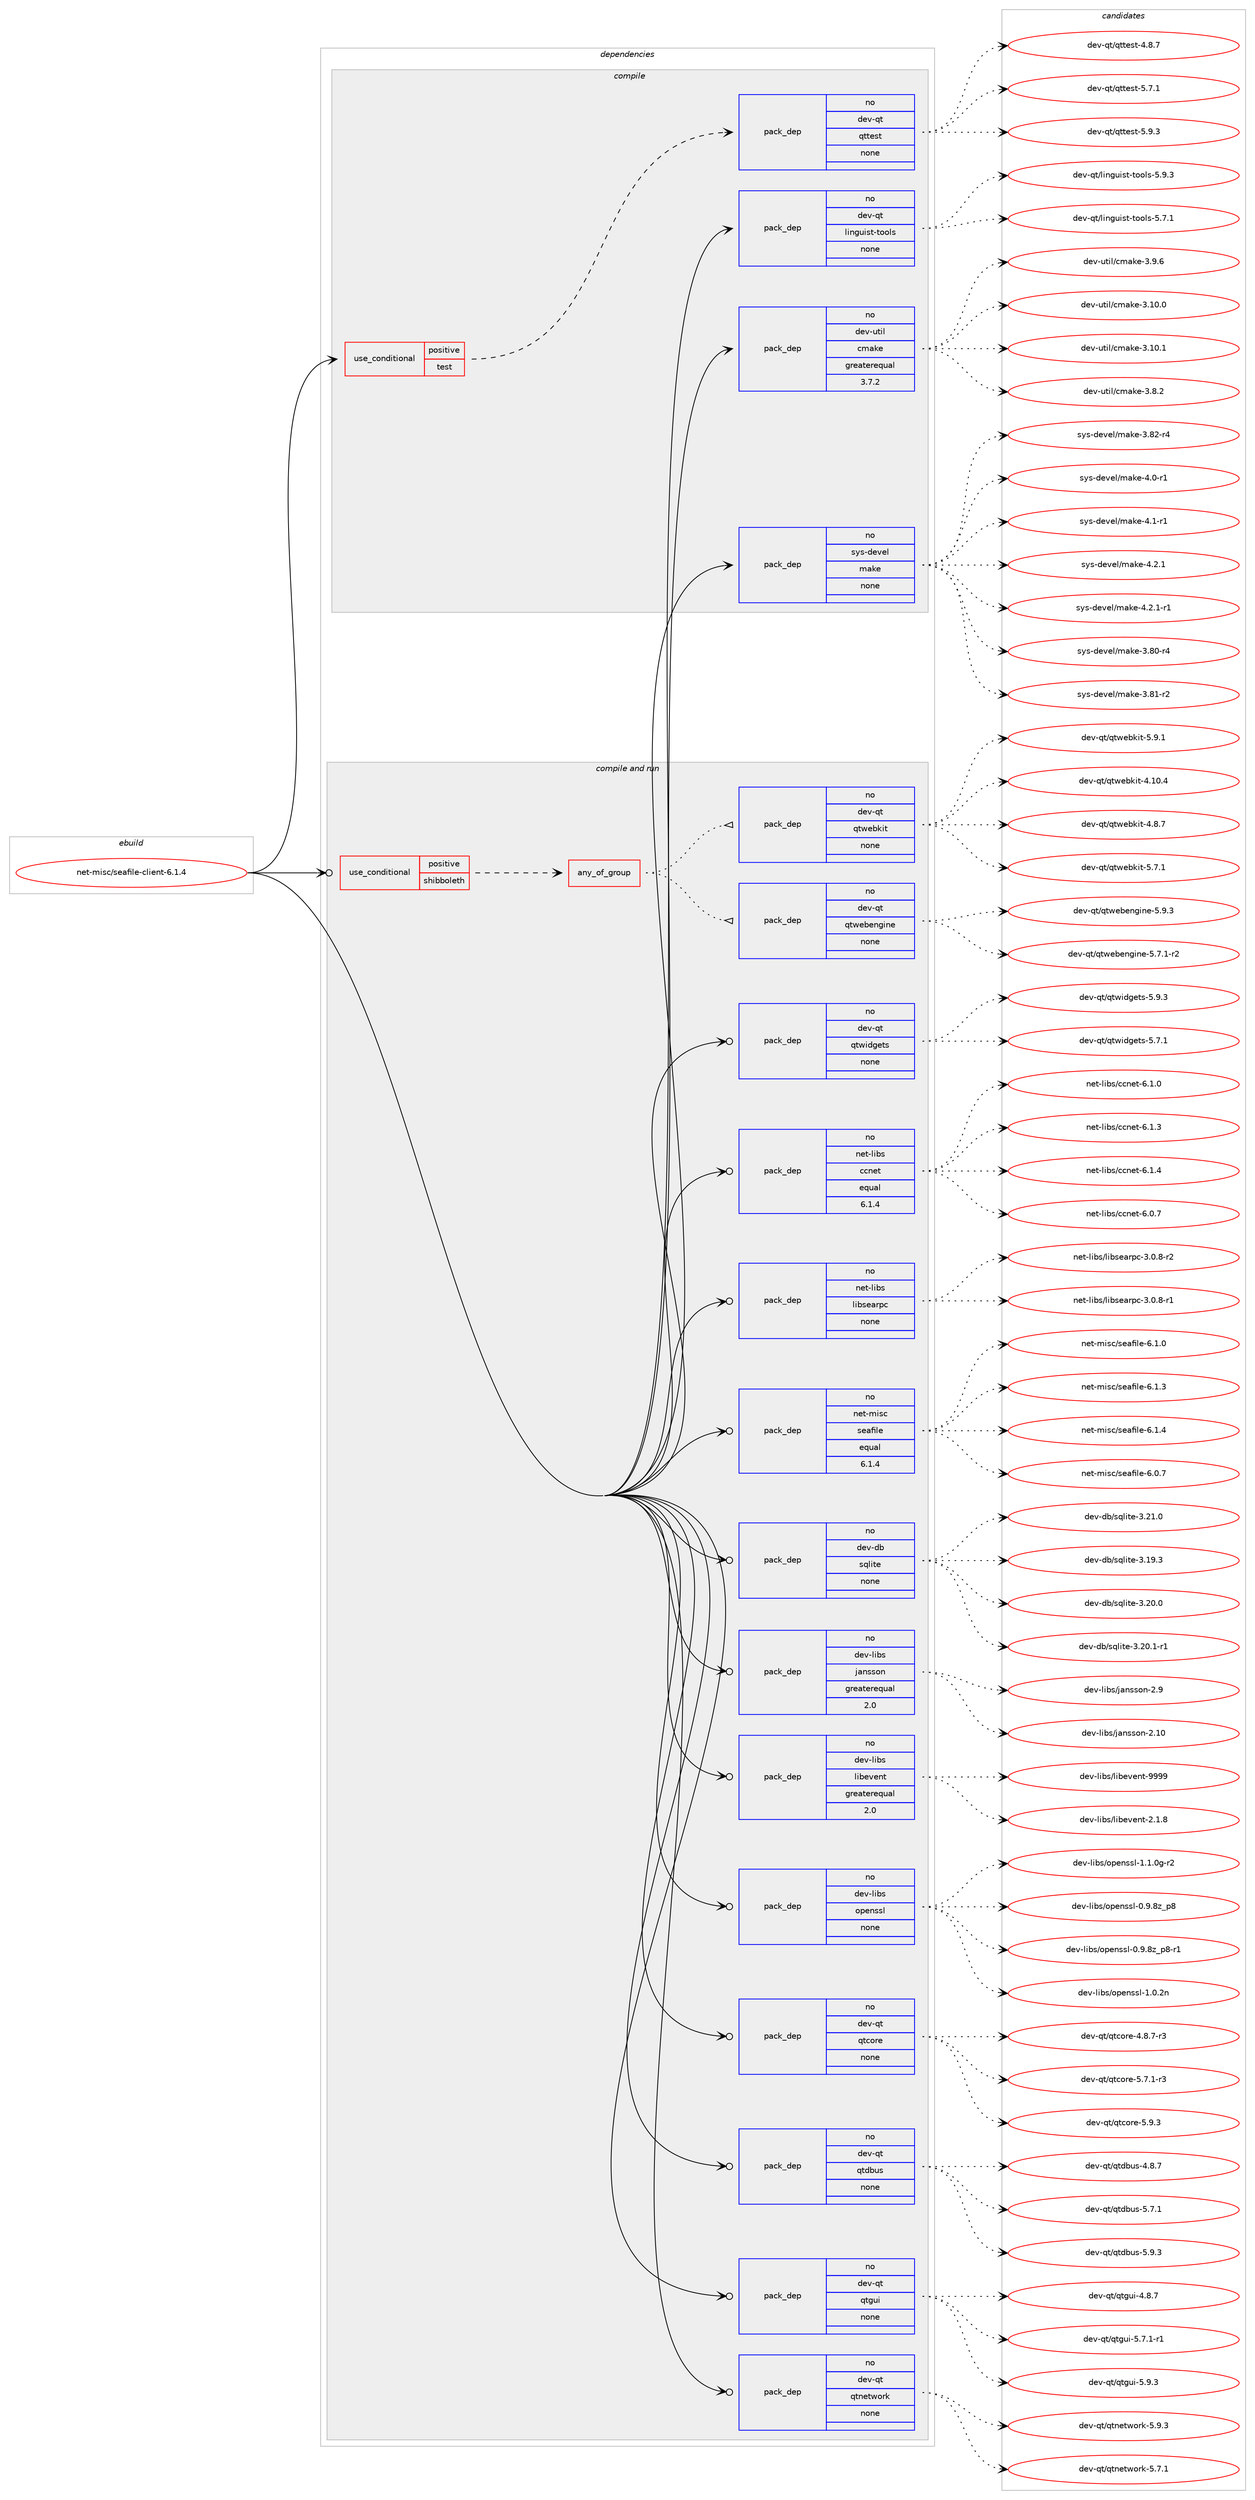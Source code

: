 digraph prolog {

# *************
# Graph options
# *************

newrank=true;
concentrate=true;
compound=true;
graph [rankdir=LR,fontname=Helvetica,fontsize=10,ranksep=1.5];#, ranksep=2.5, nodesep=0.2];
edge  [arrowhead=vee];
node  [fontname=Helvetica,fontsize=10];

# **********
# The ebuild
# **********

subgraph cluster_leftcol {
color=gray;
rank=same;
label=<<i>ebuild</i>>;
id [label="net-misc/seafile-client-6.1.4", color=red, width=4, href="../net-misc/seafile-client-6.1.4.svg"];
}

# ****************
# The dependencies
# ****************

subgraph cluster_midcol {
color=gray;
label=<<i>dependencies</i>>;
subgraph cluster_compile {
fillcolor="#eeeeee";
style=filled;
label=<<i>compile</i>>;
subgraph cond277 {
dependency935 [label=<<TABLE BORDER="0" CELLBORDER="1" CELLSPACING="0" CELLPADDING="4"><TR><TD ROWSPAN="3" CELLPADDING="10">use_conditional</TD></TR><TR><TD>positive</TD></TR><TR><TD>test</TD></TR></TABLE>>, shape=none, color=red];
subgraph pack636 {
dependency936 [label=<<TABLE BORDER="0" CELLBORDER="1" CELLSPACING="0" CELLPADDING="4" WIDTH="220"><TR><TD ROWSPAN="6" CELLPADDING="30">pack_dep</TD></TR><TR><TD WIDTH="110">no</TD></TR><TR><TD>dev-qt</TD></TR><TR><TD>qttest</TD></TR><TR><TD>none</TD></TR><TR><TD></TD></TR></TABLE>>, shape=none, color=blue];
}
dependency935:e -> dependency936:w [weight=20,style="dashed",arrowhead="vee"];
}
id:e -> dependency935:w [weight=20,style="solid",arrowhead="vee"];
subgraph pack637 {
dependency937 [label=<<TABLE BORDER="0" CELLBORDER="1" CELLSPACING="0" CELLPADDING="4" WIDTH="220"><TR><TD ROWSPAN="6" CELLPADDING="30">pack_dep</TD></TR><TR><TD WIDTH="110">no</TD></TR><TR><TD>dev-qt</TD></TR><TR><TD>linguist-tools</TD></TR><TR><TD>none</TD></TR><TR><TD></TD></TR></TABLE>>, shape=none, color=blue];
}
id:e -> dependency937:w [weight=20,style="solid",arrowhead="vee"];
subgraph pack638 {
dependency938 [label=<<TABLE BORDER="0" CELLBORDER="1" CELLSPACING="0" CELLPADDING="4" WIDTH="220"><TR><TD ROWSPAN="6" CELLPADDING="30">pack_dep</TD></TR><TR><TD WIDTH="110">no</TD></TR><TR><TD>dev-util</TD></TR><TR><TD>cmake</TD></TR><TR><TD>greaterequal</TD></TR><TR><TD>3.7.2</TD></TR></TABLE>>, shape=none, color=blue];
}
id:e -> dependency938:w [weight=20,style="solid",arrowhead="vee"];
subgraph pack639 {
dependency939 [label=<<TABLE BORDER="0" CELLBORDER="1" CELLSPACING="0" CELLPADDING="4" WIDTH="220"><TR><TD ROWSPAN="6" CELLPADDING="30">pack_dep</TD></TR><TR><TD WIDTH="110">no</TD></TR><TR><TD>sys-devel</TD></TR><TR><TD>make</TD></TR><TR><TD>none</TD></TR><TR><TD></TD></TR></TABLE>>, shape=none, color=blue];
}
id:e -> dependency939:w [weight=20,style="solid",arrowhead="vee"];
}
subgraph cluster_compileandrun {
fillcolor="#eeeeee";
style=filled;
label=<<i>compile and run</i>>;
subgraph cond278 {
dependency940 [label=<<TABLE BORDER="0" CELLBORDER="1" CELLSPACING="0" CELLPADDING="4"><TR><TD ROWSPAN="3" CELLPADDING="10">use_conditional</TD></TR><TR><TD>positive</TD></TR><TR><TD>shibboleth</TD></TR></TABLE>>, shape=none, color=red];
subgraph any23 {
dependency941 [label=<<TABLE BORDER="0" CELLBORDER="1" CELLSPACING="0" CELLPADDING="4"><TR><TD CELLPADDING="10">any_of_group</TD></TR></TABLE>>, shape=none, color=red];subgraph pack640 {
dependency942 [label=<<TABLE BORDER="0" CELLBORDER="1" CELLSPACING="0" CELLPADDING="4" WIDTH="220"><TR><TD ROWSPAN="6" CELLPADDING="30">pack_dep</TD></TR><TR><TD WIDTH="110">no</TD></TR><TR><TD>dev-qt</TD></TR><TR><TD>qtwebengine</TD></TR><TR><TD>none</TD></TR><TR><TD></TD></TR></TABLE>>, shape=none, color=blue];
}
dependency941:e -> dependency942:w [weight=20,style="dotted",arrowhead="oinv"];
subgraph pack641 {
dependency943 [label=<<TABLE BORDER="0" CELLBORDER="1" CELLSPACING="0" CELLPADDING="4" WIDTH="220"><TR><TD ROWSPAN="6" CELLPADDING="30">pack_dep</TD></TR><TR><TD WIDTH="110">no</TD></TR><TR><TD>dev-qt</TD></TR><TR><TD>qtwebkit</TD></TR><TR><TD>none</TD></TR><TR><TD></TD></TR></TABLE>>, shape=none, color=blue];
}
dependency941:e -> dependency943:w [weight=20,style="dotted",arrowhead="oinv"];
}
dependency940:e -> dependency941:w [weight=20,style="dashed",arrowhead="vee"];
}
id:e -> dependency940:w [weight=20,style="solid",arrowhead="odotvee"];
subgraph pack642 {
dependency944 [label=<<TABLE BORDER="0" CELLBORDER="1" CELLSPACING="0" CELLPADDING="4" WIDTH="220"><TR><TD ROWSPAN="6" CELLPADDING="30">pack_dep</TD></TR><TR><TD WIDTH="110">no</TD></TR><TR><TD>dev-db</TD></TR><TR><TD>sqlite</TD></TR><TR><TD>none</TD></TR><TR><TD></TD></TR></TABLE>>, shape=none, color=blue];
}
id:e -> dependency944:w [weight=20,style="solid",arrowhead="odotvee"];
subgraph pack643 {
dependency945 [label=<<TABLE BORDER="0" CELLBORDER="1" CELLSPACING="0" CELLPADDING="4" WIDTH="220"><TR><TD ROWSPAN="6" CELLPADDING="30">pack_dep</TD></TR><TR><TD WIDTH="110">no</TD></TR><TR><TD>dev-libs</TD></TR><TR><TD>jansson</TD></TR><TR><TD>greaterequal</TD></TR><TR><TD>2.0</TD></TR></TABLE>>, shape=none, color=blue];
}
id:e -> dependency945:w [weight=20,style="solid",arrowhead="odotvee"];
subgraph pack644 {
dependency946 [label=<<TABLE BORDER="0" CELLBORDER="1" CELLSPACING="0" CELLPADDING="4" WIDTH="220"><TR><TD ROWSPAN="6" CELLPADDING="30">pack_dep</TD></TR><TR><TD WIDTH="110">no</TD></TR><TR><TD>dev-libs</TD></TR><TR><TD>libevent</TD></TR><TR><TD>greaterequal</TD></TR><TR><TD>2.0</TD></TR></TABLE>>, shape=none, color=blue];
}
id:e -> dependency946:w [weight=20,style="solid",arrowhead="odotvee"];
subgraph pack645 {
dependency947 [label=<<TABLE BORDER="0" CELLBORDER="1" CELLSPACING="0" CELLPADDING="4" WIDTH="220"><TR><TD ROWSPAN="6" CELLPADDING="30">pack_dep</TD></TR><TR><TD WIDTH="110">no</TD></TR><TR><TD>dev-libs</TD></TR><TR><TD>openssl</TD></TR><TR><TD>none</TD></TR><TR><TD></TD></TR></TABLE>>, shape=none, color=blue];
}
id:e -> dependency947:w [weight=20,style="solid",arrowhead="odotvee"];
subgraph pack646 {
dependency948 [label=<<TABLE BORDER="0" CELLBORDER="1" CELLSPACING="0" CELLPADDING="4" WIDTH="220"><TR><TD ROWSPAN="6" CELLPADDING="30">pack_dep</TD></TR><TR><TD WIDTH="110">no</TD></TR><TR><TD>dev-qt</TD></TR><TR><TD>qtcore</TD></TR><TR><TD>none</TD></TR><TR><TD></TD></TR></TABLE>>, shape=none, color=blue];
}
id:e -> dependency948:w [weight=20,style="solid",arrowhead="odotvee"];
subgraph pack647 {
dependency949 [label=<<TABLE BORDER="0" CELLBORDER="1" CELLSPACING="0" CELLPADDING="4" WIDTH="220"><TR><TD ROWSPAN="6" CELLPADDING="30">pack_dep</TD></TR><TR><TD WIDTH="110">no</TD></TR><TR><TD>dev-qt</TD></TR><TR><TD>qtdbus</TD></TR><TR><TD>none</TD></TR><TR><TD></TD></TR></TABLE>>, shape=none, color=blue];
}
id:e -> dependency949:w [weight=20,style="solid",arrowhead="odotvee"];
subgraph pack648 {
dependency950 [label=<<TABLE BORDER="0" CELLBORDER="1" CELLSPACING="0" CELLPADDING="4" WIDTH="220"><TR><TD ROWSPAN="6" CELLPADDING="30">pack_dep</TD></TR><TR><TD WIDTH="110">no</TD></TR><TR><TD>dev-qt</TD></TR><TR><TD>qtgui</TD></TR><TR><TD>none</TD></TR><TR><TD></TD></TR></TABLE>>, shape=none, color=blue];
}
id:e -> dependency950:w [weight=20,style="solid",arrowhead="odotvee"];
subgraph pack649 {
dependency951 [label=<<TABLE BORDER="0" CELLBORDER="1" CELLSPACING="0" CELLPADDING="4" WIDTH="220"><TR><TD ROWSPAN="6" CELLPADDING="30">pack_dep</TD></TR><TR><TD WIDTH="110">no</TD></TR><TR><TD>dev-qt</TD></TR><TR><TD>qtnetwork</TD></TR><TR><TD>none</TD></TR><TR><TD></TD></TR></TABLE>>, shape=none, color=blue];
}
id:e -> dependency951:w [weight=20,style="solid",arrowhead="odotvee"];
subgraph pack650 {
dependency952 [label=<<TABLE BORDER="0" CELLBORDER="1" CELLSPACING="0" CELLPADDING="4" WIDTH="220"><TR><TD ROWSPAN="6" CELLPADDING="30">pack_dep</TD></TR><TR><TD WIDTH="110">no</TD></TR><TR><TD>dev-qt</TD></TR><TR><TD>qtwidgets</TD></TR><TR><TD>none</TD></TR><TR><TD></TD></TR></TABLE>>, shape=none, color=blue];
}
id:e -> dependency952:w [weight=20,style="solid",arrowhead="odotvee"];
subgraph pack651 {
dependency953 [label=<<TABLE BORDER="0" CELLBORDER="1" CELLSPACING="0" CELLPADDING="4" WIDTH="220"><TR><TD ROWSPAN="6" CELLPADDING="30">pack_dep</TD></TR><TR><TD WIDTH="110">no</TD></TR><TR><TD>net-libs</TD></TR><TR><TD>ccnet</TD></TR><TR><TD>equal</TD></TR><TR><TD>6.1.4</TD></TR></TABLE>>, shape=none, color=blue];
}
id:e -> dependency953:w [weight=20,style="solid",arrowhead="odotvee"];
subgraph pack652 {
dependency954 [label=<<TABLE BORDER="0" CELLBORDER="1" CELLSPACING="0" CELLPADDING="4" WIDTH="220"><TR><TD ROWSPAN="6" CELLPADDING="30">pack_dep</TD></TR><TR><TD WIDTH="110">no</TD></TR><TR><TD>net-libs</TD></TR><TR><TD>libsearpc</TD></TR><TR><TD>none</TD></TR><TR><TD></TD></TR></TABLE>>, shape=none, color=blue];
}
id:e -> dependency954:w [weight=20,style="solid",arrowhead="odotvee"];
subgraph pack653 {
dependency955 [label=<<TABLE BORDER="0" CELLBORDER="1" CELLSPACING="0" CELLPADDING="4" WIDTH="220"><TR><TD ROWSPAN="6" CELLPADDING="30">pack_dep</TD></TR><TR><TD WIDTH="110">no</TD></TR><TR><TD>net-misc</TD></TR><TR><TD>seafile</TD></TR><TR><TD>equal</TD></TR><TR><TD>6.1.4</TD></TR></TABLE>>, shape=none, color=blue];
}
id:e -> dependency955:w [weight=20,style="solid",arrowhead="odotvee"];
}
subgraph cluster_run {
fillcolor="#eeeeee";
style=filled;
label=<<i>run</i>>;
}
}

# **************
# The candidates
# **************

subgraph cluster_choices {
rank=same;
color=gray;
label=<<i>candidates</i>>;

subgraph choice636 {
color=black;
nodesep=1;
choice1001011184511311647113116116101115116455246564655 [label="dev-qt/qttest-4.8.7", color=red, width=4,href="../dev-qt/qttest-4.8.7.svg"];
choice1001011184511311647113116116101115116455346554649 [label="dev-qt/qttest-5.7.1", color=red, width=4,href="../dev-qt/qttest-5.7.1.svg"];
choice1001011184511311647113116116101115116455346574651 [label="dev-qt/qttest-5.9.3", color=red, width=4,href="../dev-qt/qttest-5.9.3.svg"];
dependency936:e -> choice1001011184511311647113116116101115116455246564655:w [style=dotted,weight="100"];
dependency936:e -> choice1001011184511311647113116116101115116455346554649:w [style=dotted,weight="100"];
dependency936:e -> choice1001011184511311647113116116101115116455346574651:w [style=dotted,weight="100"];
}
subgraph choice637 {
color=black;
nodesep=1;
choice100101118451131164710810511010311710511511645116111111108115455346554649 [label="dev-qt/linguist-tools-5.7.1", color=red, width=4,href="../dev-qt/linguist-tools-5.7.1.svg"];
choice100101118451131164710810511010311710511511645116111111108115455346574651 [label="dev-qt/linguist-tools-5.9.3", color=red, width=4,href="../dev-qt/linguist-tools-5.9.3.svg"];
dependency937:e -> choice100101118451131164710810511010311710511511645116111111108115455346554649:w [style=dotted,weight="100"];
dependency937:e -> choice100101118451131164710810511010311710511511645116111111108115455346574651:w [style=dotted,weight="100"];
}
subgraph choice638 {
color=black;
nodesep=1;
choice1001011184511711610510847991099710710145514649484648 [label="dev-util/cmake-3.10.0", color=red, width=4,href="../dev-util/cmake-3.10.0.svg"];
choice1001011184511711610510847991099710710145514649484649 [label="dev-util/cmake-3.10.1", color=red, width=4,href="../dev-util/cmake-3.10.1.svg"];
choice10010111845117116105108479910997107101455146564650 [label="dev-util/cmake-3.8.2", color=red, width=4,href="../dev-util/cmake-3.8.2.svg"];
choice10010111845117116105108479910997107101455146574654 [label="dev-util/cmake-3.9.6", color=red, width=4,href="../dev-util/cmake-3.9.6.svg"];
dependency938:e -> choice1001011184511711610510847991099710710145514649484648:w [style=dotted,weight="100"];
dependency938:e -> choice1001011184511711610510847991099710710145514649484649:w [style=dotted,weight="100"];
dependency938:e -> choice10010111845117116105108479910997107101455146564650:w [style=dotted,weight="100"];
dependency938:e -> choice10010111845117116105108479910997107101455146574654:w [style=dotted,weight="100"];
}
subgraph choice639 {
color=black;
nodesep=1;
choice11512111545100101118101108471099710710145514656484511452 [label="sys-devel/make-3.80-r4", color=red, width=4,href="../sys-devel/make-3.80-r4.svg"];
choice11512111545100101118101108471099710710145514656494511450 [label="sys-devel/make-3.81-r2", color=red, width=4,href="../sys-devel/make-3.81-r2.svg"];
choice11512111545100101118101108471099710710145514656504511452 [label="sys-devel/make-3.82-r4", color=red, width=4,href="../sys-devel/make-3.82-r4.svg"];
choice115121115451001011181011084710997107101455246484511449 [label="sys-devel/make-4.0-r1", color=red, width=4,href="../sys-devel/make-4.0-r1.svg"];
choice115121115451001011181011084710997107101455246494511449 [label="sys-devel/make-4.1-r1", color=red, width=4,href="../sys-devel/make-4.1-r1.svg"];
choice115121115451001011181011084710997107101455246504649 [label="sys-devel/make-4.2.1", color=red, width=4,href="../sys-devel/make-4.2.1.svg"];
choice1151211154510010111810110847109971071014552465046494511449 [label="sys-devel/make-4.2.1-r1", color=red, width=4,href="../sys-devel/make-4.2.1-r1.svg"];
dependency939:e -> choice11512111545100101118101108471099710710145514656484511452:w [style=dotted,weight="100"];
dependency939:e -> choice11512111545100101118101108471099710710145514656494511450:w [style=dotted,weight="100"];
dependency939:e -> choice11512111545100101118101108471099710710145514656504511452:w [style=dotted,weight="100"];
dependency939:e -> choice115121115451001011181011084710997107101455246484511449:w [style=dotted,weight="100"];
dependency939:e -> choice115121115451001011181011084710997107101455246494511449:w [style=dotted,weight="100"];
dependency939:e -> choice115121115451001011181011084710997107101455246504649:w [style=dotted,weight="100"];
dependency939:e -> choice1151211154510010111810110847109971071014552465046494511449:w [style=dotted,weight="100"];
}
subgraph choice640 {
color=black;
nodesep=1;
choice1001011184511311647113116119101981011101031051101014553465546494511450 [label="dev-qt/qtwebengine-5.7.1-r2", color=red, width=4,href="../dev-qt/qtwebengine-5.7.1-r2.svg"];
choice100101118451131164711311611910198101110103105110101455346574651 [label="dev-qt/qtwebengine-5.9.3", color=red, width=4,href="../dev-qt/qtwebengine-5.9.3.svg"];
dependency942:e -> choice1001011184511311647113116119101981011101031051101014553465546494511450:w [style=dotted,weight="100"];
dependency942:e -> choice100101118451131164711311611910198101110103105110101455346574651:w [style=dotted,weight="100"];
}
subgraph choice641 {
color=black;
nodesep=1;
choice10010111845113116471131161191019810710511645524649484652 [label="dev-qt/qtwebkit-4.10.4", color=red, width=4,href="../dev-qt/qtwebkit-4.10.4.svg"];
choice100101118451131164711311611910198107105116455246564655 [label="dev-qt/qtwebkit-4.8.7", color=red, width=4,href="../dev-qt/qtwebkit-4.8.7.svg"];
choice100101118451131164711311611910198107105116455346554649 [label="dev-qt/qtwebkit-5.7.1", color=red, width=4,href="../dev-qt/qtwebkit-5.7.1.svg"];
choice100101118451131164711311611910198107105116455346574649 [label="dev-qt/qtwebkit-5.9.1", color=red, width=4,href="../dev-qt/qtwebkit-5.9.1.svg"];
dependency943:e -> choice10010111845113116471131161191019810710511645524649484652:w [style=dotted,weight="100"];
dependency943:e -> choice100101118451131164711311611910198107105116455246564655:w [style=dotted,weight="100"];
dependency943:e -> choice100101118451131164711311611910198107105116455346554649:w [style=dotted,weight="100"];
dependency943:e -> choice100101118451131164711311611910198107105116455346574649:w [style=dotted,weight="100"];
}
subgraph choice642 {
color=black;
nodesep=1;
choice10010111845100984711511310810511610145514649574651 [label="dev-db/sqlite-3.19.3", color=red, width=4,href="../dev-db/sqlite-3.19.3.svg"];
choice10010111845100984711511310810511610145514650484648 [label="dev-db/sqlite-3.20.0", color=red, width=4,href="../dev-db/sqlite-3.20.0.svg"];
choice100101118451009847115113108105116101455146504846494511449 [label="dev-db/sqlite-3.20.1-r1", color=red, width=4,href="../dev-db/sqlite-3.20.1-r1.svg"];
choice10010111845100984711511310810511610145514650494648 [label="dev-db/sqlite-3.21.0", color=red, width=4,href="../dev-db/sqlite-3.21.0.svg"];
dependency944:e -> choice10010111845100984711511310810511610145514649574651:w [style=dotted,weight="100"];
dependency944:e -> choice10010111845100984711511310810511610145514650484648:w [style=dotted,weight="100"];
dependency944:e -> choice100101118451009847115113108105116101455146504846494511449:w [style=dotted,weight="100"];
dependency944:e -> choice10010111845100984711511310810511610145514650494648:w [style=dotted,weight="100"];
}
subgraph choice643 {
color=black;
nodesep=1;
choice100101118451081059811547106971101151151111104550464948 [label="dev-libs/jansson-2.10", color=red, width=4,href="../dev-libs/jansson-2.10.svg"];
choice1001011184510810598115471069711011511511111045504657 [label="dev-libs/jansson-2.9", color=red, width=4,href="../dev-libs/jansson-2.9.svg"];
dependency945:e -> choice100101118451081059811547106971101151151111104550464948:w [style=dotted,weight="100"];
dependency945:e -> choice1001011184510810598115471069711011511511111045504657:w [style=dotted,weight="100"];
}
subgraph choice644 {
color=black;
nodesep=1;
choice10010111845108105981154710810598101118101110116455046494656 [label="dev-libs/libevent-2.1.8", color=red, width=4,href="../dev-libs/libevent-2.1.8.svg"];
choice100101118451081059811547108105981011181011101164557575757 [label="dev-libs/libevent-9999", color=red, width=4,href="../dev-libs/libevent-9999.svg"];
dependency946:e -> choice10010111845108105981154710810598101118101110116455046494656:w [style=dotted,weight="100"];
dependency946:e -> choice100101118451081059811547108105981011181011101164557575757:w [style=dotted,weight="100"];
}
subgraph choice645 {
color=black;
nodesep=1;
choice1001011184510810598115471111121011101151151084548465746561229511256 [label="dev-libs/openssl-0.9.8z_p8", color=red, width=4,href="../dev-libs/openssl-0.9.8z_p8.svg"];
choice10010111845108105981154711111210111011511510845484657465612295112564511449 [label="dev-libs/openssl-0.9.8z_p8-r1", color=red, width=4,href="../dev-libs/openssl-0.9.8z_p8-r1.svg"];
choice100101118451081059811547111112101110115115108454946484650110 [label="dev-libs/openssl-1.0.2n", color=red, width=4,href="../dev-libs/openssl-1.0.2n.svg"];
choice1001011184510810598115471111121011101151151084549464946481034511450 [label="dev-libs/openssl-1.1.0g-r2", color=red, width=4,href="../dev-libs/openssl-1.1.0g-r2.svg"];
dependency947:e -> choice1001011184510810598115471111121011101151151084548465746561229511256:w [style=dotted,weight="100"];
dependency947:e -> choice10010111845108105981154711111210111011511510845484657465612295112564511449:w [style=dotted,weight="100"];
dependency947:e -> choice100101118451081059811547111112101110115115108454946484650110:w [style=dotted,weight="100"];
dependency947:e -> choice1001011184510810598115471111121011101151151084549464946481034511450:w [style=dotted,weight="100"];
}
subgraph choice646 {
color=black;
nodesep=1;
choice1001011184511311647113116991111141014552465646554511451 [label="dev-qt/qtcore-4.8.7-r3", color=red, width=4,href="../dev-qt/qtcore-4.8.7-r3.svg"];
choice1001011184511311647113116991111141014553465546494511451 [label="dev-qt/qtcore-5.7.1-r3", color=red, width=4,href="../dev-qt/qtcore-5.7.1-r3.svg"];
choice100101118451131164711311699111114101455346574651 [label="dev-qt/qtcore-5.9.3", color=red, width=4,href="../dev-qt/qtcore-5.9.3.svg"];
dependency948:e -> choice1001011184511311647113116991111141014552465646554511451:w [style=dotted,weight="100"];
dependency948:e -> choice1001011184511311647113116991111141014553465546494511451:w [style=dotted,weight="100"];
dependency948:e -> choice100101118451131164711311699111114101455346574651:w [style=dotted,weight="100"];
}
subgraph choice647 {
color=black;
nodesep=1;
choice100101118451131164711311610098117115455246564655 [label="dev-qt/qtdbus-4.8.7", color=red, width=4,href="../dev-qt/qtdbus-4.8.7.svg"];
choice100101118451131164711311610098117115455346554649 [label="dev-qt/qtdbus-5.7.1", color=red, width=4,href="../dev-qt/qtdbus-5.7.1.svg"];
choice100101118451131164711311610098117115455346574651 [label="dev-qt/qtdbus-5.9.3", color=red, width=4,href="../dev-qt/qtdbus-5.9.3.svg"];
dependency949:e -> choice100101118451131164711311610098117115455246564655:w [style=dotted,weight="100"];
dependency949:e -> choice100101118451131164711311610098117115455346554649:w [style=dotted,weight="100"];
dependency949:e -> choice100101118451131164711311610098117115455346574651:w [style=dotted,weight="100"];
}
subgraph choice648 {
color=black;
nodesep=1;
choice1001011184511311647113116103117105455246564655 [label="dev-qt/qtgui-4.8.7", color=red, width=4,href="../dev-qt/qtgui-4.8.7.svg"];
choice10010111845113116471131161031171054553465546494511449 [label="dev-qt/qtgui-5.7.1-r1", color=red, width=4,href="../dev-qt/qtgui-5.7.1-r1.svg"];
choice1001011184511311647113116103117105455346574651 [label="dev-qt/qtgui-5.9.3", color=red, width=4,href="../dev-qt/qtgui-5.9.3.svg"];
dependency950:e -> choice1001011184511311647113116103117105455246564655:w [style=dotted,weight="100"];
dependency950:e -> choice10010111845113116471131161031171054553465546494511449:w [style=dotted,weight="100"];
dependency950:e -> choice1001011184511311647113116103117105455346574651:w [style=dotted,weight="100"];
}
subgraph choice649 {
color=black;
nodesep=1;
choice1001011184511311647113116110101116119111114107455346554649 [label="dev-qt/qtnetwork-5.7.1", color=red, width=4,href="../dev-qt/qtnetwork-5.7.1.svg"];
choice1001011184511311647113116110101116119111114107455346574651 [label="dev-qt/qtnetwork-5.9.3", color=red, width=4,href="../dev-qt/qtnetwork-5.9.3.svg"];
dependency951:e -> choice1001011184511311647113116110101116119111114107455346554649:w [style=dotted,weight="100"];
dependency951:e -> choice1001011184511311647113116110101116119111114107455346574651:w [style=dotted,weight="100"];
}
subgraph choice650 {
color=black;
nodesep=1;
choice1001011184511311647113116119105100103101116115455346554649 [label="dev-qt/qtwidgets-5.7.1", color=red, width=4,href="../dev-qt/qtwidgets-5.7.1.svg"];
choice1001011184511311647113116119105100103101116115455346574651 [label="dev-qt/qtwidgets-5.9.3", color=red, width=4,href="../dev-qt/qtwidgets-5.9.3.svg"];
dependency952:e -> choice1001011184511311647113116119105100103101116115455346554649:w [style=dotted,weight="100"];
dependency952:e -> choice1001011184511311647113116119105100103101116115455346574651:w [style=dotted,weight="100"];
}
subgraph choice651 {
color=black;
nodesep=1;
choice1101011164510810598115479999110101116455446484655 [label="net-libs/ccnet-6.0.7", color=red, width=4,href="../net-libs/ccnet-6.0.7.svg"];
choice1101011164510810598115479999110101116455446494648 [label="net-libs/ccnet-6.1.0", color=red, width=4,href="../net-libs/ccnet-6.1.0.svg"];
choice1101011164510810598115479999110101116455446494651 [label="net-libs/ccnet-6.1.3", color=red, width=4,href="../net-libs/ccnet-6.1.3.svg"];
choice1101011164510810598115479999110101116455446494652 [label="net-libs/ccnet-6.1.4", color=red, width=4,href="../net-libs/ccnet-6.1.4.svg"];
dependency953:e -> choice1101011164510810598115479999110101116455446484655:w [style=dotted,weight="100"];
dependency953:e -> choice1101011164510810598115479999110101116455446494648:w [style=dotted,weight="100"];
dependency953:e -> choice1101011164510810598115479999110101116455446494651:w [style=dotted,weight="100"];
dependency953:e -> choice1101011164510810598115479999110101116455446494652:w [style=dotted,weight="100"];
}
subgraph choice652 {
color=black;
nodesep=1;
choice1101011164510810598115471081059811510197114112994551464846564511449 [label="net-libs/libsearpc-3.0.8-r1", color=red, width=4,href="../net-libs/libsearpc-3.0.8-r1.svg"];
choice1101011164510810598115471081059811510197114112994551464846564511450 [label="net-libs/libsearpc-3.0.8-r2", color=red, width=4,href="../net-libs/libsearpc-3.0.8-r2.svg"];
dependency954:e -> choice1101011164510810598115471081059811510197114112994551464846564511449:w [style=dotted,weight="100"];
dependency954:e -> choice1101011164510810598115471081059811510197114112994551464846564511450:w [style=dotted,weight="100"];
}
subgraph choice653 {
color=black;
nodesep=1;
choice11010111645109105115994711510197102105108101455446484655 [label="net-misc/seafile-6.0.7", color=red, width=4,href="../net-misc/seafile-6.0.7.svg"];
choice11010111645109105115994711510197102105108101455446494648 [label="net-misc/seafile-6.1.0", color=red, width=4,href="../net-misc/seafile-6.1.0.svg"];
choice11010111645109105115994711510197102105108101455446494651 [label="net-misc/seafile-6.1.3", color=red, width=4,href="../net-misc/seafile-6.1.3.svg"];
choice11010111645109105115994711510197102105108101455446494652 [label="net-misc/seafile-6.1.4", color=red, width=4,href="../net-misc/seafile-6.1.4.svg"];
dependency955:e -> choice11010111645109105115994711510197102105108101455446484655:w [style=dotted,weight="100"];
dependency955:e -> choice11010111645109105115994711510197102105108101455446494648:w [style=dotted,weight="100"];
dependency955:e -> choice11010111645109105115994711510197102105108101455446494651:w [style=dotted,weight="100"];
dependency955:e -> choice11010111645109105115994711510197102105108101455446494652:w [style=dotted,weight="100"];
}
}

}

